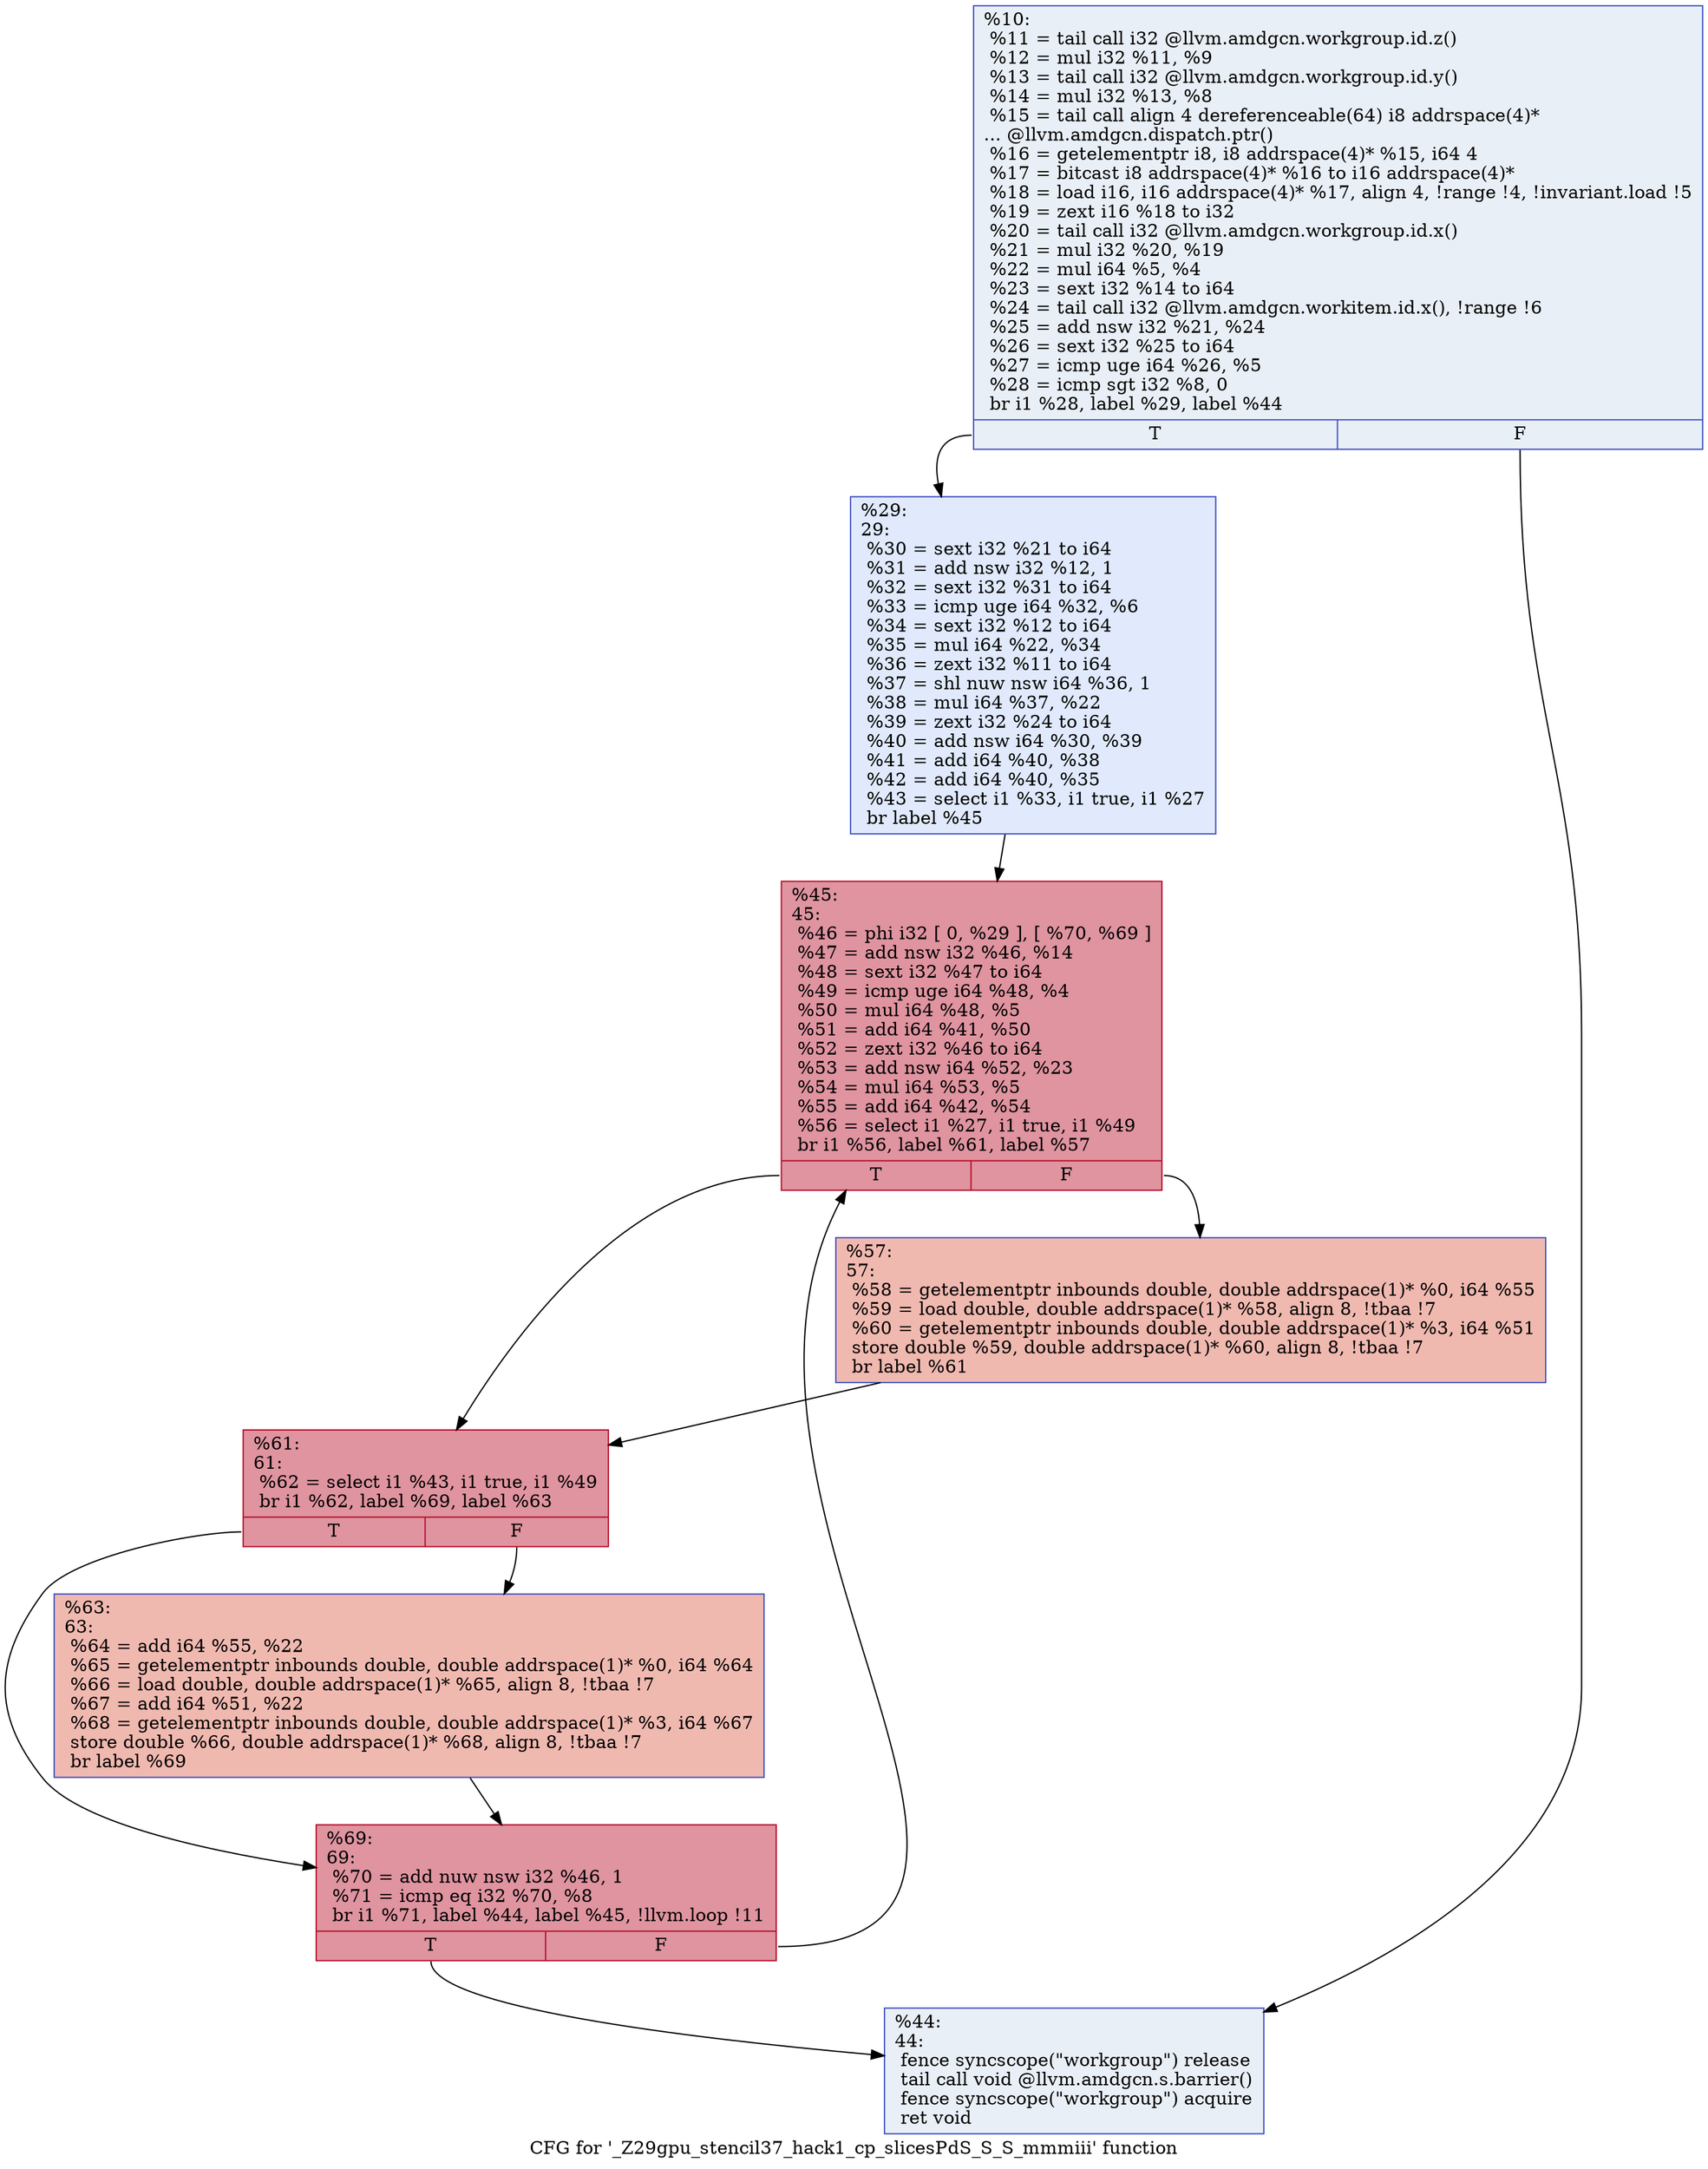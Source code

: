 digraph "CFG for '_Z29gpu_stencil37_hack1_cp_slicesPdS_S_S_mmmiii' function" {
	label="CFG for '_Z29gpu_stencil37_hack1_cp_slicesPdS_S_S_mmmiii' function";

	Node0x5279050 [shape=record,color="#3d50c3ff", style=filled, fillcolor="#cedaeb70",label="{%10:\l  %11 = tail call i32 @llvm.amdgcn.workgroup.id.z()\l  %12 = mul i32 %11, %9\l  %13 = tail call i32 @llvm.amdgcn.workgroup.id.y()\l  %14 = mul i32 %13, %8\l  %15 = tail call align 4 dereferenceable(64) i8 addrspace(4)*\l... @llvm.amdgcn.dispatch.ptr()\l  %16 = getelementptr i8, i8 addrspace(4)* %15, i64 4\l  %17 = bitcast i8 addrspace(4)* %16 to i16 addrspace(4)*\l  %18 = load i16, i16 addrspace(4)* %17, align 4, !range !4, !invariant.load !5\l  %19 = zext i16 %18 to i32\l  %20 = tail call i32 @llvm.amdgcn.workgroup.id.x()\l  %21 = mul i32 %20, %19\l  %22 = mul i64 %5, %4\l  %23 = sext i32 %14 to i64\l  %24 = tail call i32 @llvm.amdgcn.workitem.id.x(), !range !6\l  %25 = add nsw i32 %21, %24\l  %26 = sext i32 %25 to i64\l  %27 = icmp uge i64 %26, %5\l  %28 = icmp sgt i32 %8, 0\l  br i1 %28, label %29, label %44\l|{<s0>T|<s1>F}}"];
	Node0x5279050:s0 -> Node0x527c280;
	Node0x5279050:s1 -> Node0x527c310;
	Node0x527c280 [shape=record,color="#3d50c3ff", style=filled, fillcolor="#b9d0f970",label="{%29:\l29:                                               \l  %30 = sext i32 %21 to i64\l  %31 = add nsw i32 %12, 1\l  %32 = sext i32 %31 to i64\l  %33 = icmp uge i64 %32, %6\l  %34 = sext i32 %12 to i64\l  %35 = mul i64 %22, %34\l  %36 = zext i32 %11 to i64\l  %37 = shl nuw nsw i64 %36, 1\l  %38 = mul i64 %37, %22\l  %39 = zext i32 %24 to i64\l  %40 = add nsw i64 %30, %39\l  %41 = add i64 %40, %38\l  %42 = add i64 %40, %35\l  %43 = select i1 %33, i1 true, i1 %27\l  br label %45\l}"];
	Node0x527c280 -> Node0x527cd50;
	Node0x527c310 [shape=record,color="#3d50c3ff", style=filled, fillcolor="#cedaeb70",label="{%44:\l44:                                               \l  fence syncscope(\"workgroup\") release\l  tail call void @llvm.amdgcn.s.barrier()\l  fence syncscope(\"workgroup\") acquire\l  ret void\l}"];
	Node0x527cd50 [shape=record,color="#b70d28ff", style=filled, fillcolor="#b70d2870",label="{%45:\l45:                                               \l  %46 = phi i32 [ 0, %29 ], [ %70, %69 ]\l  %47 = add nsw i32 %46, %14\l  %48 = sext i32 %47 to i64\l  %49 = icmp uge i64 %48, %4\l  %50 = mul i64 %48, %5\l  %51 = add i64 %41, %50\l  %52 = zext i32 %46 to i64\l  %53 = add nsw i64 %52, %23\l  %54 = mul i64 %53, %5\l  %55 = add i64 %42, %54\l  %56 = select i1 %27, i1 true, i1 %49\l  br i1 %56, label %61, label %57\l|{<s0>T|<s1>F}}"];
	Node0x527cd50:s0 -> Node0x527d7f0;
	Node0x527cd50:s1 -> Node0x527d880;
	Node0x527d880 [shape=record,color="#3d50c3ff", style=filled, fillcolor="#de614d70",label="{%57:\l57:                                               \l  %58 = getelementptr inbounds double, double addrspace(1)* %0, i64 %55\l  %59 = load double, double addrspace(1)* %58, align 8, !tbaa !7\l  %60 = getelementptr inbounds double, double addrspace(1)* %3, i64 %51\l  store double %59, double addrspace(1)* %60, align 8, !tbaa !7\l  br label %61\l}"];
	Node0x527d880 -> Node0x527d7f0;
	Node0x527d7f0 [shape=record,color="#b70d28ff", style=filled, fillcolor="#b70d2870",label="{%61:\l61:                                               \l  %62 = select i1 %43, i1 true, i1 %49\l  br i1 %62, label %69, label %63\l|{<s0>T|<s1>F}}"];
	Node0x527d7f0:s0 -> Node0x527d130;
	Node0x527d7f0:s1 -> Node0x527e460;
	Node0x527e460 [shape=record,color="#3d50c3ff", style=filled, fillcolor="#de614d70",label="{%63:\l63:                                               \l  %64 = add i64 %55, %22\l  %65 = getelementptr inbounds double, double addrspace(1)* %0, i64 %64\l  %66 = load double, double addrspace(1)* %65, align 8, !tbaa !7\l  %67 = add i64 %51, %22\l  %68 = getelementptr inbounds double, double addrspace(1)* %3, i64 %67\l  store double %66, double addrspace(1)* %68, align 8, !tbaa !7\l  br label %69\l}"];
	Node0x527e460 -> Node0x527d130;
	Node0x527d130 [shape=record,color="#b70d28ff", style=filled, fillcolor="#b70d2870",label="{%69:\l69:                                               \l  %70 = add nuw nsw i32 %46, 1\l  %71 = icmp eq i32 %70, %8\l  br i1 %71, label %44, label %45, !llvm.loop !11\l|{<s0>T|<s1>F}}"];
	Node0x527d130:s0 -> Node0x527c310;
	Node0x527d130:s1 -> Node0x527cd50;
}
